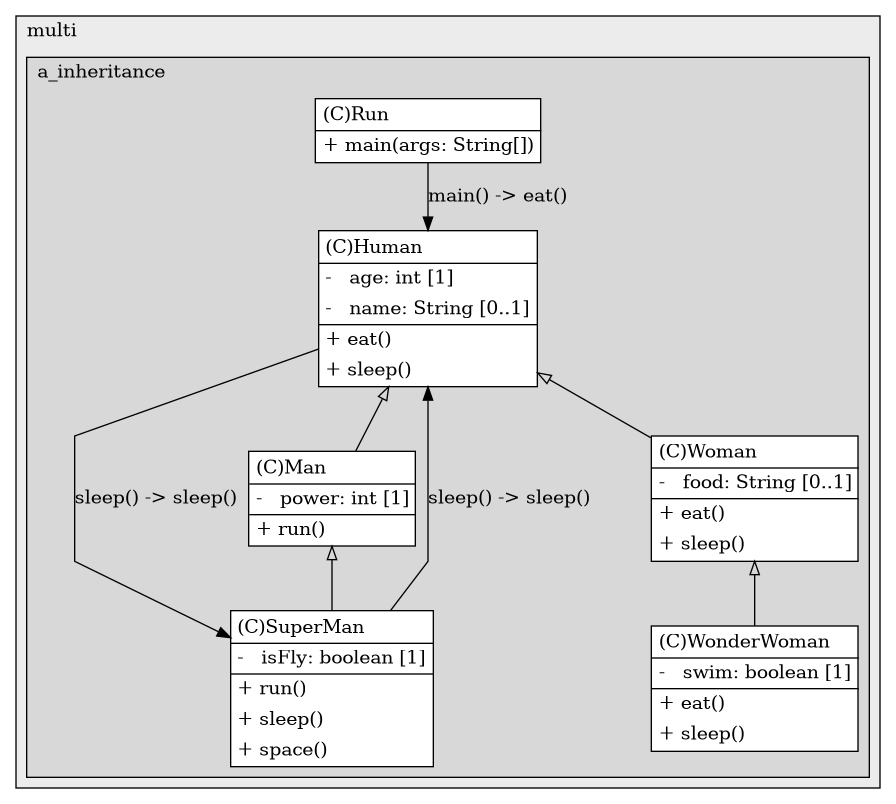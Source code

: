 @startuml

/' diagram meta data start
config=StructureConfiguration;
{
  "projectClassification": {
    "searchMode": "OpenProject", // OpenProject, AllProjects
    "includedProjects": "",
    "pathEndKeywords": "*.impl",
    "isClientPath": "",
    "isClientName": "",
    "isTestPath": "",
    "isTestName": "",
    "isMappingPath": "",
    "isMappingName": "",
    "isDataAccessPath": "",
    "isDataAccessName": "",
    "isDataStructurePath": "",
    "isDataStructureName": "",
    "isInterfaceStructuresPath": "",
    "isInterfaceStructuresName": "",
    "isEntryPointPath": "",
    "isEntryPointName": "",
    "treatFinalFieldsAsMandatory": false
  },
  "graphRestriction": {
    "classPackageExcludeFilter": "",
    "classPackageIncludeFilter": "",
    "classNameExcludeFilter": "",
    "classNameIncludeFilter": "",
    "methodNameExcludeFilter": "",
    "methodNameIncludeFilter": "",
    "removeByInheritance": "", // inheritance/annotation based filtering is done in a second step
    "removeByAnnotation": "",
    "removeByClassPackage": "", // cleanup the graph after inheritance/annotation based filtering is done
    "removeByClassName": "",
    "cutMappings": false,
    "cutEnum": true,
    "cutTests": true,
    "cutClient": true,
    "cutDataAccess": false,
    "cutInterfaceStructures": false,
    "cutDataStructures": false,
    "cutGetterAndSetter": true,
    "cutConstructors": true
  },
  "graphTraversal": {
    "forwardDepth": 6,
    "backwardDepth": 6,
    "classPackageExcludeFilter": "",
    "classPackageIncludeFilter": "",
    "classNameExcludeFilter": "",
    "classNameIncludeFilter": "",
    "methodNameExcludeFilter": "",
    "methodNameIncludeFilter": "",
    "hideMappings": false,
    "hideDataStructures": false,
    "hidePrivateMethods": true,
    "hideInterfaceCalls": true, // indirection: implementation -> interface (is hidden) -> implementation
    "onlyShowApplicationEntryPoints": false, // root node is included
    "useMethodCallsForStructureDiagram": "ForwardOnly" // ForwardOnly, BothDirections, No
  },
  "details": {
    "aggregation": "GroupByClass", // ByClass, GroupByClass, None
    "showClassGenericTypes": true,
    "showMethods": true,
    "showMethodParameterNames": true,
    "showMethodParameterTypes": true,
    "showMethodReturnType": true,
    "showPackageLevels": 2,
    "showDetailedClassStructure": true
  },
  "rootClass": "com.multi.a_inheritance.run.Run",
  "extensionCallbackMethod": "" // qualified.class.name#methodName - signature: public static String method(String)
}
diagram meta data end '/



digraph g {
    rankdir="TB"
    splines=polyline
    

'nodes 
subgraph cluster_104256825 { 
   	label=multi
	labeljust=l
	fillcolor="#ececec"
	style=filled
   
   subgraph cluster_626513417 { 
   	label=a_inheritance
	labeljust=l
	fillcolor="#d8d8d8"
	style=filled
   
   Human603494902[
	label=<<TABLE BORDER="1" CELLBORDER="0" CELLPADDING="4" CELLSPACING="0">
<TR><TD ALIGN="LEFT" >(C)Human</TD></TR>
<HR/>
<TR><TD ALIGN="LEFT" >-   age: int [1]</TD></TR>
<TR><TD ALIGN="LEFT" >-   name: String [0..1]</TD></TR>
<HR/>
<TR><TD ALIGN="LEFT" >+ eat()</TD></TR>
<TR><TD ALIGN="LEFT" >+ sleep()</TD></TR>
</TABLE>>
	style=filled
	margin=0
	shape=plaintext
	fillcolor="#FFFFFF"
];

Man603494902[
	label=<<TABLE BORDER="1" CELLBORDER="0" CELLPADDING="4" CELLSPACING="0">
<TR><TD ALIGN="LEFT" >(C)Man</TD></TR>
<HR/>
<TR><TD ALIGN="LEFT" >-   power: int [1]</TD></TR>
<HR/>
<TR><TD ALIGN="LEFT" >+ run()</TD></TR>
</TABLE>>
	style=filled
	margin=0
	shape=plaintext
	fillcolor="#FFFFFF"
];

Run512226471[
	label=<<TABLE BORDER="1" CELLBORDER="0" CELLPADDING="4" CELLSPACING="0">
<TR><TD ALIGN="LEFT" >(C)Run</TD></TR>
<HR/>
<TR><TD ALIGN="LEFT" >+ main(args: String[])</TD></TR>
</TABLE>>
	style=filled
	margin=0
	shape=plaintext
	fillcolor="#FFFFFF"
];

SuperMan603494902[
	label=<<TABLE BORDER="1" CELLBORDER="0" CELLPADDING="4" CELLSPACING="0">
<TR><TD ALIGN="LEFT" >(C)SuperMan</TD></TR>
<HR/>
<TR><TD ALIGN="LEFT" >-   isFly: boolean [1]</TD></TR>
<HR/>
<TR><TD ALIGN="LEFT" >+ run()</TD></TR>
<TR><TD ALIGN="LEFT" >+ sleep()</TD></TR>
<TR><TD ALIGN="LEFT" >+ space()</TD></TR>
</TABLE>>
	style=filled
	margin=0
	shape=plaintext
	fillcolor="#FFFFFF"
];

Woman603494902[
	label=<<TABLE BORDER="1" CELLBORDER="0" CELLPADDING="4" CELLSPACING="0">
<TR><TD ALIGN="LEFT" >(C)Woman</TD></TR>
<HR/>
<TR><TD ALIGN="LEFT" >-   food: String [0..1]</TD></TR>
<HR/>
<TR><TD ALIGN="LEFT" >+ eat()</TD></TR>
<TR><TD ALIGN="LEFT" >+ sleep()</TD></TR>
</TABLE>>
	style=filled
	margin=0
	shape=plaintext
	fillcolor="#FFFFFF"
];

WonderWoman603494902[
	label=<<TABLE BORDER="1" CELLBORDER="0" CELLPADDING="4" CELLSPACING="0">
<TR><TD ALIGN="LEFT" >(C)WonderWoman</TD></TR>
<HR/>
<TR><TD ALIGN="LEFT" >-   swim: boolean [1]</TD></TR>
<HR/>
<TR><TD ALIGN="LEFT" >+ eat()</TD></TR>
<TR><TD ALIGN="LEFT" >+ sleep()</TD></TR>
</TABLE>>
	style=filled
	margin=0
	shape=plaintext
	fillcolor="#FFFFFF"
];
} 
} 

'edges    
Human603494902 -> Man603494902[arrowhead=none, arrowtail=empty, dir=both];
Human603494902 -> SuperMan603494902[label="sleep() -> sleep()"];
Human603494902 -> Woman603494902[arrowhead=none, arrowtail=empty, dir=both];
Man603494902 -> SuperMan603494902[arrowhead=none, arrowtail=empty, dir=both];
Run512226471 -> Human603494902[label="main() -> eat()"];
SuperMan603494902 -> Human603494902[label="sleep() -> sleep()"];
Woman603494902 -> WonderWoman603494902[arrowhead=none, arrowtail=empty, dir=both];
    
}
@enduml